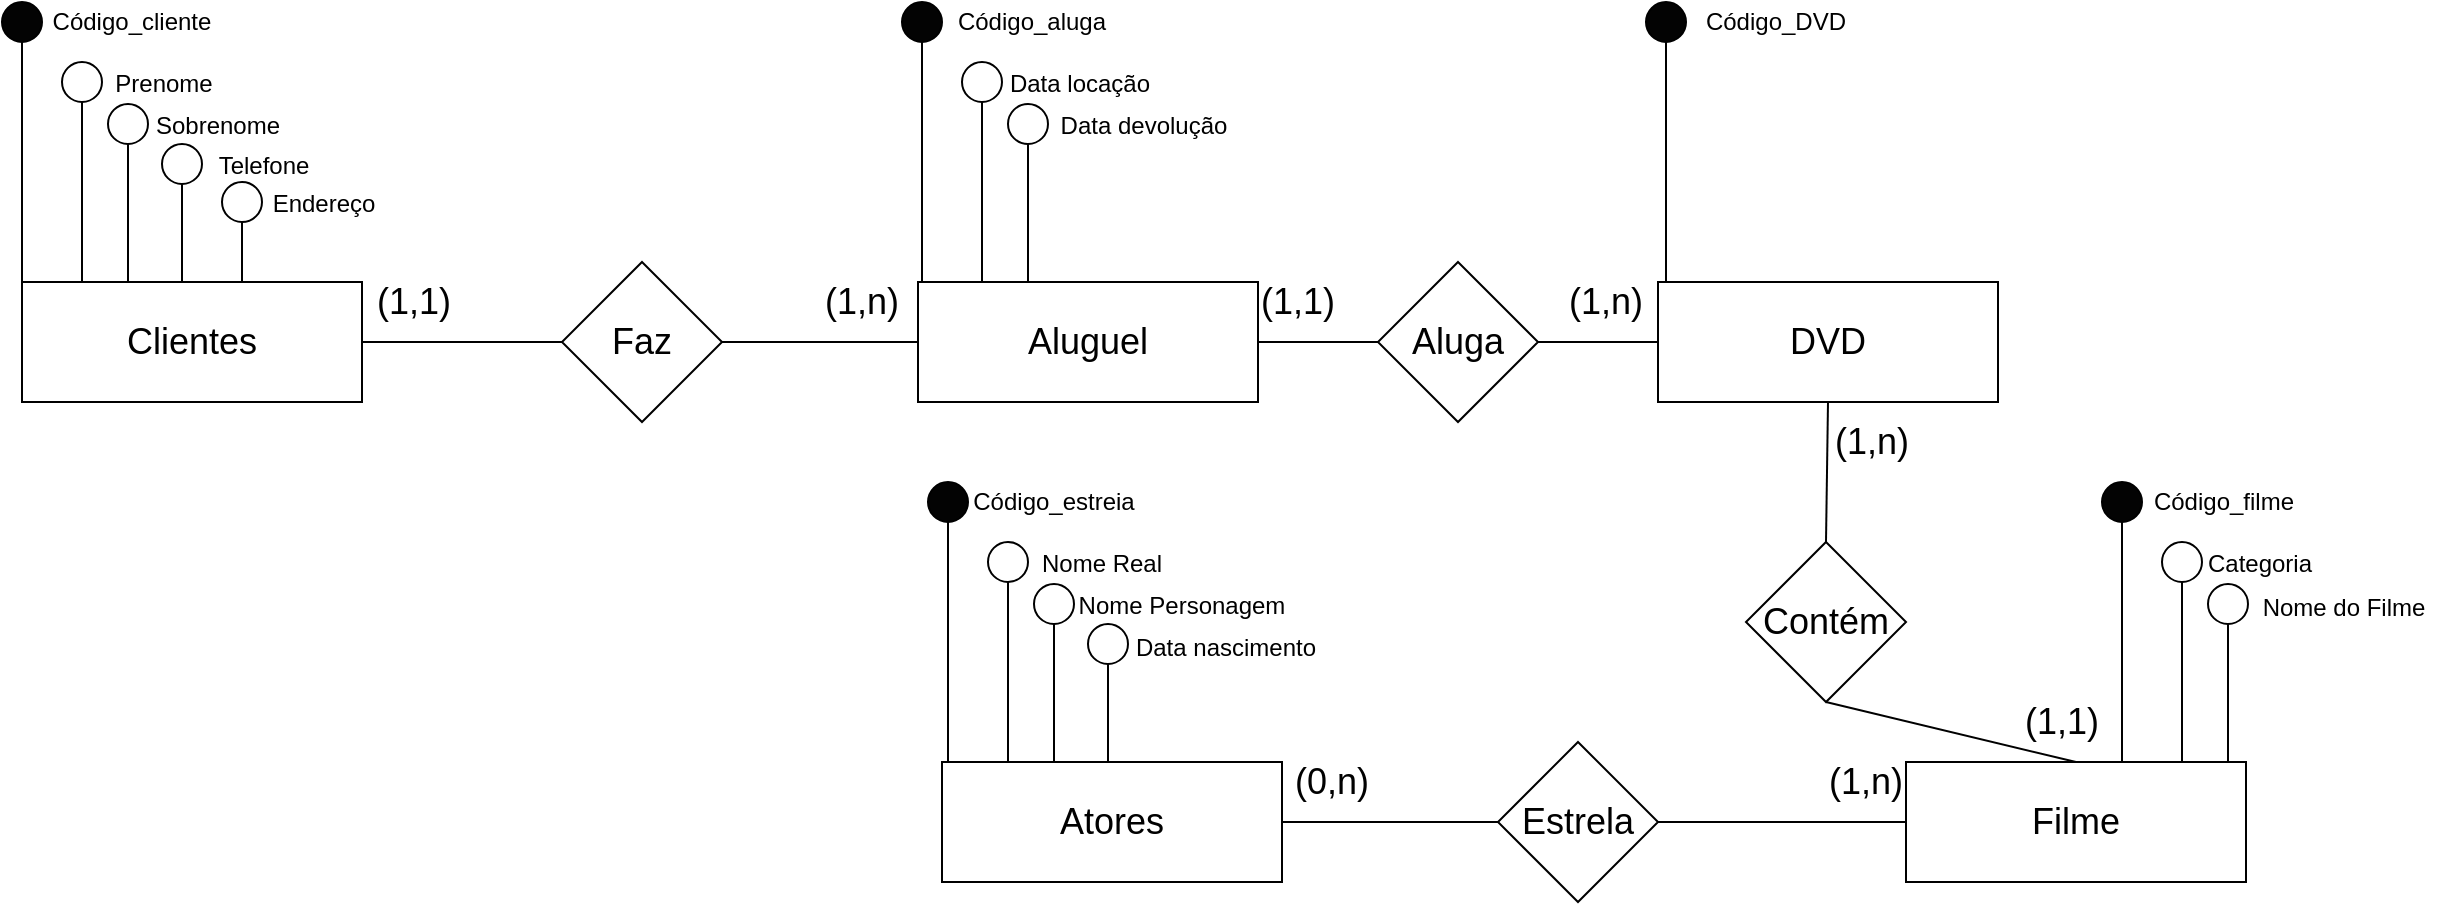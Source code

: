 <mxfile version="14.9.6" type="github">
  <diagram id="nPUzKy37fiZRvVxnJjAu" name="Page-1">
    <mxGraphModel dx="1396" dy="1891" grid="1" gridSize="10" guides="1" tooltips="1" connect="1" arrows="1" fold="1" page="1" pageScale="1" pageWidth="827" pageHeight="1169" math="0" shadow="0">
      <root>
        <mxCell id="0" />
        <mxCell id="1" parent="0" />
        <mxCell id="UCgNyJoYKYaM5vk7wW32-1" value="&lt;font style=&quot;font-size: 18px&quot;&gt;DVD&lt;/font&gt;" style="rounded=0;whiteSpace=wrap;html=1;" parent="1" vertex="1">
          <mxGeometry x="838" y="-60" width="170" height="60" as="geometry" />
        </mxCell>
        <mxCell id="UCgNyJoYKYaM5vk7wW32-2" value="&lt;font style=&quot;font-size: 18px&quot;&gt;Filme&lt;/font&gt;" style="rounded=0;whiteSpace=wrap;html=1;" parent="1" vertex="1">
          <mxGeometry x="962" y="180" width="170" height="60" as="geometry" />
        </mxCell>
        <mxCell id="UCgNyJoYKYaM5vk7wW32-4" value="&lt;font style=&quot;font-size: 18px&quot;&gt;Clientes&lt;/font&gt;" style="rounded=0;whiteSpace=wrap;html=1;" parent="1" vertex="1">
          <mxGeometry x="20" y="-60" width="170" height="60" as="geometry" />
        </mxCell>
        <mxCell id="UCgNyJoYKYaM5vk7wW32-5" value="&lt;font style=&quot;font-size: 18px&quot;&gt;Atores&lt;/font&gt;" style="rounded=0;whiteSpace=wrap;html=1;" parent="1" vertex="1">
          <mxGeometry x="480" y="180" width="170" height="60" as="geometry" />
        </mxCell>
        <mxCell id="UCgNyJoYKYaM5vk7wW32-7" value="" style="ellipse;whiteSpace=wrap;html=1;aspect=fixed;noLabel=1;fontColor=none;fillColor=#030303;" parent="1" vertex="1">
          <mxGeometry x="10" y="-200" width="20" height="20" as="geometry" />
        </mxCell>
        <mxCell id="UCgNyJoYKYaM5vk7wW32-8" value="" style="endArrow=none;html=1;exitX=0;exitY=0;exitDx=0;exitDy=0;entryX=0.5;entryY=1;entryDx=0;entryDy=0;" parent="1" source="UCgNyJoYKYaM5vk7wW32-4" target="UCgNyJoYKYaM5vk7wW32-7" edge="1">
          <mxGeometry width="50" height="50" relative="1" as="geometry">
            <mxPoint x="27" y="-130" as="sourcePoint" />
            <mxPoint x="77" y="-140" as="targetPoint" />
          </mxGeometry>
        </mxCell>
        <mxCell id="UCgNyJoYKYaM5vk7wW32-20" value="Código_cliente" style="text;html=1;strokeColor=none;fillColor=none;align=center;verticalAlign=middle;whiteSpace=wrap;rounded=0;fontSize=12;" parent="1" vertex="1">
          <mxGeometry x="20" y="-200" width="110" height="20" as="geometry" />
        </mxCell>
        <mxCell id="pUyLqFx0xx1A7PWOmCWZ-5" value="" style="ellipse;whiteSpace=wrap;html=1;aspect=fixed;noLabel=1;fontColor=none;fillColor=#FFFFFF;" vertex="1" parent="1">
          <mxGeometry x="40" y="-170" width="20" height="20" as="geometry" />
        </mxCell>
        <mxCell id="pUyLqFx0xx1A7PWOmCWZ-6" value="" style="endArrow=none;html=1;entryX=0.5;entryY=1;entryDx=0;entryDy=0;" edge="1" parent="1" target="pUyLqFx0xx1A7PWOmCWZ-5">
          <mxGeometry width="50" height="50" relative="1" as="geometry">
            <mxPoint x="50" y="-60" as="sourcePoint" />
            <mxPoint x="107" y="-110" as="targetPoint" />
          </mxGeometry>
        </mxCell>
        <mxCell id="pUyLqFx0xx1A7PWOmCWZ-8" value="Prenome" style="text;html=1;strokeColor=none;fillColor=none;align=center;verticalAlign=middle;whiteSpace=wrap;rounded=0;fontSize=12;" vertex="1" parent="1">
          <mxGeometry x="36" y="-169" width="110" height="20" as="geometry" />
        </mxCell>
        <mxCell id="pUyLqFx0xx1A7PWOmCWZ-11" value="" style="ellipse;whiteSpace=wrap;html=1;aspect=fixed;noLabel=1;fontColor=none;fillColor=#FFFFFF;" vertex="1" parent="1">
          <mxGeometry x="63" y="-149" width="20" height="20" as="geometry" />
        </mxCell>
        <mxCell id="pUyLqFx0xx1A7PWOmCWZ-12" value="" style="endArrow=none;html=1;entryX=0.5;entryY=1;entryDx=0;entryDy=0;" edge="1" parent="1" target="pUyLqFx0xx1A7PWOmCWZ-11">
          <mxGeometry width="50" height="50" relative="1" as="geometry">
            <mxPoint x="73" y="-60" as="sourcePoint" />
            <mxPoint x="130" y="-89" as="targetPoint" />
          </mxGeometry>
        </mxCell>
        <mxCell id="pUyLqFx0xx1A7PWOmCWZ-13" value="Sobrenome" style="text;html=1;strokeColor=none;fillColor=none;align=center;verticalAlign=middle;whiteSpace=wrap;rounded=0;fontSize=12;" vertex="1" parent="1">
          <mxGeometry x="63" y="-148" width="110" height="20" as="geometry" />
        </mxCell>
        <mxCell id="pUyLqFx0xx1A7PWOmCWZ-14" value="" style="ellipse;whiteSpace=wrap;html=1;aspect=fixed;noLabel=1;fontColor=none;fillColor=#FFFFFF;" vertex="1" parent="1">
          <mxGeometry x="90" y="-129" width="20" height="20" as="geometry" />
        </mxCell>
        <mxCell id="pUyLqFx0xx1A7PWOmCWZ-15" value="" style="endArrow=none;html=1;entryX=0.5;entryY=1;entryDx=0;entryDy=0;" edge="1" parent="1" target="pUyLqFx0xx1A7PWOmCWZ-14">
          <mxGeometry width="50" height="50" relative="1" as="geometry">
            <mxPoint x="100" y="-60" as="sourcePoint" />
            <mxPoint x="157" y="-69" as="targetPoint" />
          </mxGeometry>
        </mxCell>
        <mxCell id="pUyLqFx0xx1A7PWOmCWZ-16" value="Telefone" style="text;html=1;strokeColor=none;fillColor=none;align=center;verticalAlign=middle;whiteSpace=wrap;rounded=0;fontSize=12;" vertex="1" parent="1">
          <mxGeometry x="86" y="-128" width="110" height="20" as="geometry" />
        </mxCell>
        <mxCell id="pUyLqFx0xx1A7PWOmCWZ-17" value="" style="ellipse;whiteSpace=wrap;html=1;aspect=fixed;noLabel=1;fontColor=none;fillColor=#FFFFFF;" vertex="1" parent="1">
          <mxGeometry x="120" y="-110" width="20" height="20" as="geometry" />
        </mxCell>
        <mxCell id="pUyLqFx0xx1A7PWOmCWZ-18" value="" style="endArrow=none;html=1;entryX=0.5;entryY=1;entryDx=0;entryDy=0;" edge="1" parent="1" target="pUyLqFx0xx1A7PWOmCWZ-17">
          <mxGeometry width="50" height="50" relative="1" as="geometry">
            <mxPoint x="130" y="-60" as="sourcePoint" />
            <mxPoint x="187" y="-50" as="targetPoint" />
          </mxGeometry>
        </mxCell>
        <mxCell id="pUyLqFx0xx1A7PWOmCWZ-19" value="Endereço" style="text;html=1;strokeColor=none;fillColor=none;align=center;verticalAlign=middle;whiteSpace=wrap;rounded=0;fontSize=12;" vertex="1" parent="1">
          <mxGeometry x="116" y="-109" width="110" height="20" as="geometry" />
        </mxCell>
        <mxCell id="pUyLqFx0xx1A7PWOmCWZ-20" value="" style="endArrow=none;html=1;strokeColor=#FFFFFF;exitX=1;exitY=0.5;exitDx=0;exitDy=0;" edge="1" parent="1" source="UCgNyJoYKYaM5vk7wW32-4" target="pUyLqFx0xx1A7PWOmCWZ-21">
          <mxGeometry width="50" height="50" relative="1" as="geometry">
            <mxPoint x="390" y="70" as="sourcePoint" />
            <mxPoint x="300" y="-30" as="targetPoint" />
          </mxGeometry>
        </mxCell>
        <mxCell id="pUyLqFx0xx1A7PWOmCWZ-21" value="&lt;span style=&quot;font-size: 18px&quot;&gt;Faz&lt;/span&gt;" style="rhombus;whiteSpace=wrap;html=1;fillColor=#FFFFFF;gradientColor=none;" vertex="1" parent="1">
          <mxGeometry x="290" y="-70" width="80" height="80" as="geometry" />
        </mxCell>
        <mxCell id="pUyLqFx0xx1A7PWOmCWZ-22" value="&lt;font style=&quot;font-size: 18px&quot;&gt;Aluguel&lt;/font&gt;" style="rounded=0;whiteSpace=wrap;html=1;" vertex="1" parent="1">
          <mxGeometry x="468" y="-60" width="170" height="60" as="geometry" />
        </mxCell>
        <mxCell id="pUyLqFx0xx1A7PWOmCWZ-23" value="" style="endArrow=none;html=1;strokeColor=#FFFFFF;exitX=1;exitY=0.5;exitDx=0;exitDy=0;entryX=0;entryY=0.5;entryDx=0;entryDy=0;" edge="1" parent="1" source="UCgNyJoYKYaM5vk7wW32-4" target="pUyLqFx0xx1A7PWOmCWZ-21">
          <mxGeometry width="50" height="50" relative="1" as="geometry">
            <mxPoint x="390" y="60" as="sourcePoint" />
            <mxPoint x="440" y="10" as="targetPoint" />
          </mxGeometry>
        </mxCell>
        <mxCell id="pUyLqFx0xx1A7PWOmCWZ-25" value="" style="endArrow=none;html=1;strokeColor=#FFFFFF;labelBackgroundColor=none;entryX=0;entryY=0.5;entryDx=0;entryDy=0;" edge="1" parent="1" target="pUyLqFx0xx1A7PWOmCWZ-21">
          <mxGeometry width="50" height="50" relative="1" as="geometry">
            <mxPoint x="190" y="-30" as="sourcePoint" />
            <mxPoint x="440" y="10" as="targetPoint" />
          </mxGeometry>
        </mxCell>
        <mxCell id="pUyLqFx0xx1A7PWOmCWZ-27" value="" style="endArrow=none;html=1;exitX=0;exitY=0.5;exitDx=0;exitDy=0;entryX=1;entryY=0.5;entryDx=0;entryDy=0;" edge="1" parent="1" source="pUyLqFx0xx1A7PWOmCWZ-21" target="UCgNyJoYKYaM5vk7wW32-4">
          <mxGeometry width="50" height="50" relative="1" as="geometry">
            <mxPoint x="210" y="90" as="sourcePoint" />
            <mxPoint x="210" y="-30" as="targetPoint" />
          </mxGeometry>
        </mxCell>
        <mxCell id="pUyLqFx0xx1A7PWOmCWZ-28" value="" style="endArrow=none;html=1;exitX=0;exitY=0.5;exitDx=0;exitDy=0;entryX=1;entryY=0.5;entryDx=0;entryDy=0;" edge="1" parent="1" source="pUyLqFx0xx1A7PWOmCWZ-22" target="pUyLqFx0xx1A7PWOmCWZ-21">
          <mxGeometry width="50" height="50" relative="1" as="geometry">
            <mxPoint x="520" y="-30.5" as="sourcePoint" />
            <mxPoint x="400" y="-30.5" as="targetPoint" />
          </mxGeometry>
        </mxCell>
        <mxCell id="pUyLqFx0xx1A7PWOmCWZ-29" value="" style="ellipse;whiteSpace=wrap;html=1;aspect=fixed;noLabel=1;fontColor=none;fillColor=#030303;" vertex="1" parent="1">
          <mxGeometry x="460" y="-200" width="20" height="20" as="geometry" />
        </mxCell>
        <mxCell id="pUyLqFx0xx1A7PWOmCWZ-30" value="" style="endArrow=none;html=1;exitX=0;exitY=0;exitDx=0;exitDy=0;entryX=0.5;entryY=1;entryDx=0;entryDy=0;" edge="1" parent="1" target="pUyLqFx0xx1A7PWOmCWZ-29">
          <mxGeometry width="50" height="50" relative="1" as="geometry">
            <mxPoint x="470" y="-60" as="sourcePoint" />
            <mxPoint x="527" y="-140" as="targetPoint" />
          </mxGeometry>
        </mxCell>
        <mxCell id="pUyLqFx0xx1A7PWOmCWZ-31" value="Código_aluga" style="text;html=1;strokeColor=none;fillColor=none;align=center;verticalAlign=middle;whiteSpace=wrap;rounded=0;fontSize=12;" vertex="1" parent="1">
          <mxGeometry x="470" y="-200" width="110" height="20" as="geometry" />
        </mxCell>
        <mxCell id="pUyLqFx0xx1A7PWOmCWZ-32" value="" style="ellipse;whiteSpace=wrap;html=1;aspect=fixed;noLabel=1;fontColor=none;fillColor=#FFFFFF;" vertex="1" parent="1">
          <mxGeometry x="490" y="-170" width="20" height="20" as="geometry" />
        </mxCell>
        <mxCell id="pUyLqFx0xx1A7PWOmCWZ-33" value="" style="endArrow=none;html=1;entryX=0.5;entryY=1;entryDx=0;entryDy=0;" edge="1" parent="1" target="pUyLqFx0xx1A7PWOmCWZ-32">
          <mxGeometry width="50" height="50" relative="1" as="geometry">
            <mxPoint x="500" y="-60" as="sourcePoint" />
            <mxPoint x="557" y="-110" as="targetPoint" />
          </mxGeometry>
        </mxCell>
        <mxCell id="pUyLqFx0xx1A7PWOmCWZ-34" value="Data locação" style="text;html=1;strokeColor=none;fillColor=none;align=center;verticalAlign=middle;whiteSpace=wrap;rounded=0;fontSize=12;" vertex="1" parent="1">
          <mxGeometry x="494" y="-169" width="110" height="20" as="geometry" />
        </mxCell>
        <mxCell id="pUyLqFx0xx1A7PWOmCWZ-35" value="" style="ellipse;whiteSpace=wrap;html=1;aspect=fixed;noLabel=1;fontColor=none;fillColor=#FFFFFF;" vertex="1" parent="1">
          <mxGeometry x="513" y="-149" width="20" height="20" as="geometry" />
        </mxCell>
        <mxCell id="pUyLqFx0xx1A7PWOmCWZ-36" value="" style="endArrow=none;html=1;entryX=0.5;entryY=1;entryDx=0;entryDy=0;" edge="1" parent="1" target="pUyLqFx0xx1A7PWOmCWZ-35">
          <mxGeometry width="50" height="50" relative="1" as="geometry">
            <mxPoint x="523" y="-60" as="sourcePoint" />
            <mxPoint x="580" y="-89" as="targetPoint" />
          </mxGeometry>
        </mxCell>
        <mxCell id="pUyLqFx0xx1A7PWOmCWZ-37" value="Data devolução" style="text;html=1;strokeColor=none;fillColor=none;align=center;verticalAlign=middle;whiteSpace=wrap;rounded=0;fontSize=12;" vertex="1" parent="1">
          <mxGeometry x="526" y="-148" width="110" height="20" as="geometry" />
        </mxCell>
        <mxCell id="pUyLqFx0xx1A7PWOmCWZ-44" value="&lt;span style=&quot;font-size: 18px&quot;&gt;Aluga&lt;/span&gt;" style="rhombus;whiteSpace=wrap;html=1;fillColor=#FFFFFF;gradientColor=none;" vertex="1" parent="1">
          <mxGeometry x="698" y="-70" width="80" height="80" as="geometry" />
        </mxCell>
        <mxCell id="pUyLqFx0xx1A7PWOmCWZ-45" value="" style="endArrow=none;html=1;exitX=1;exitY=0.5;exitDx=0;exitDy=0;entryX=0;entryY=0.5;entryDx=0;entryDy=0;" edge="1" parent="1" source="pUyLqFx0xx1A7PWOmCWZ-22" target="pUyLqFx0xx1A7PWOmCWZ-44">
          <mxGeometry width="50" height="50" relative="1" as="geometry">
            <mxPoint x="530" y="40" as="sourcePoint" />
            <mxPoint x="410" y="40" as="targetPoint" />
          </mxGeometry>
        </mxCell>
        <mxCell id="pUyLqFx0xx1A7PWOmCWZ-47" value="" style="endArrow=none;html=1;entryX=0;entryY=0.5;entryDx=0;entryDy=0;exitX=1;exitY=0.5;exitDx=0;exitDy=0;" edge="1" parent="1" source="pUyLqFx0xx1A7PWOmCWZ-44" target="UCgNyJoYKYaM5vk7wW32-1">
          <mxGeometry width="50" height="50" relative="1" as="geometry">
            <mxPoint x="553" y="170" as="sourcePoint" />
            <mxPoint x="563" y="240" as="targetPoint" />
          </mxGeometry>
        </mxCell>
        <mxCell id="pUyLqFx0xx1A7PWOmCWZ-48" value="" style="ellipse;whiteSpace=wrap;html=1;aspect=fixed;noLabel=1;fontColor=none;fillColor=#030303;" vertex="1" parent="1">
          <mxGeometry x="832" y="-200" width="20" height="20" as="geometry" />
        </mxCell>
        <mxCell id="pUyLqFx0xx1A7PWOmCWZ-49" value="" style="endArrow=none;html=1;exitX=0;exitY=0;exitDx=0;exitDy=0;entryX=0.5;entryY=1;entryDx=0;entryDy=0;" edge="1" parent="1" target="pUyLqFx0xx1A7PWOmCWZ-48">
          <mxGeometry width="50" height="50" relative="1" as="geometry">
            <mxPoint x="842" y="-60" as="sourcePoint" />
            <mxPoint x="899" y="-140" as="targetPoint" />
          </mxGeometry>
        </mxCell>
        <mxCell id="pUyLqFx0xx1A7PWOmCWZ-50" value="Código_DVD" style="text;html=1;strokeColor=none;fillColor=none;align=center;verticalAlign=middle;whiteSpace=wrap;rounded=0;fontSize=12;" vertex="1" parent="1">
          <mxGeometry x="842" y="-200" width="110" height="20" as="geometry" />
        </mxCell>
        <mxCell id="pUyLqFx0xx1A7PWOmCWZ-57" value="&lt;span style=&quot;font-size: 18px&quot;&gt;Contém&lt;/span&gt;" style="rhombus;whiteSpace=wrap;html=1;fillColor=#FFFFFF;gradientColor=none;" vertex="1" parent="1">
          <mxGeometry x="882" y="70" width="80" height="80" as="geometry" />
        </mxCell>
        <mxCell id="pUyLqFx0xx1A7PWOmCWZ-58" value="" style="endArrow=none;html=1;exitX=0.5;exitY=1;exitDx=0;exitDy=0;entryX=0.5;entryY=0;entryDx=0;entryDy=0;" edge="1" parent="1" source="UCgNyJoYKYaM5vk7wW32-1" target="pUyLqFx0xx1A7PWOmCWZ-57">
          <mxGeometry width="50" height="50" relative="1" as="geometry">
            <mxPoint x="631" y="130" as="sourcePoint" />
            <mxPoint x="533" y="130" as="targetPoint" />
          </mxGeometry>
        </mxCell>
        <mxCell id="pUyLqFx0xx1A7PWOmCWZ-59" value="" style="endArrow=none;html=1;exitX=0.5;exitY=1;exitDx=0;exitDy=0;entryX=0.5;entryY=0;entryDx=0;entryDy=0;" edge="1" parent="1" source="pUyLqFx0xx1A7PWOmCWZ-57" target="UCgNyJoYKYaM5vk7wW32-2">
          <mxGeometry width="50" height="50" relative="1" as="geometry">
            <mxPoint x="933" y="30" as="sourcePoint" />
            <mxPoint x="932" y="70" as="targetPoint" />
          </mxGeometry>
        </mxCell>
        <mxCell id="pUyLqFx0xx1A7PWOmCWZ-60" value="" style="ellipse;whiteSpace=wrap;html=1;aspect=fixed;noLabel=1;fontColor=none;fillColor=#030303;" vertex="1" parent="1">
          <mxGeometry x="1060" y="40" width="20" height="20" as="geometry" />
        </mxCell>
        <mxCell id="pUyLqFx0xx1A7PWOmCWZ-61" value="" style="endArrow=none;html=1;exitX=0;exitY=0;exitDx=0;exitDy=0;entryX=0.5;entryY=1;entryDx=0;entryDy=0;" edge="1" parent="1" target="pUyLqFx0xx1A7PWOmCWZ-60">
          <mxGeometry width="50" height="50" relative="1" as="geometry">
            <mxPoint x="1070" y="180" as="sourcePoint" />
            <mxPoint x="1127" y="100" as="targetPoint" />
          </mxGeometry>
        </mxCell>
        <mxCell id="pUyLqFx0xx1A7PWOmCWZ-62" value="Código_filme" style="text;html=1;strokeColor=none;fillColor=none;align=center;verticalAlign=middle;whiteSpace=wrap;rounded=0;fontSize=12;" vertex="1" parent="1">
          <mxGeometry x="1066" y="40" width="110" height="20" as="geometry" />
        </mxCell>
        <mxCell id="pUyLqFx0xx1A7PWOmCWZ-63" value="" style="ellipse;whiteSpace=wrap;html=1;aspect=fixed;noLabel=1;fontColor=none;fillColor=#FFFFFF;" vertex="1" parent="1">
          <mxGeometry x="1090" y="70" width="20" height="20" as="geometry" />
        </mxCell>
        <mxCell id="pUyLqFx0xx1A7PWOmCWZ-64" value="" style="endArrow=none;html=1;entryX=0.5;entryY=1;entryDx=0;entryDy=0;" edge="1" parent="1" target="pUyLqFx0xx1A7PWOmCWZ-63">
          <mxGeometry width="50" height="50" relative="1" as="geometry">
            <mxPoint x="1100" y="180" as="sourcePoint" />
            <mxPoint x="1157" y="130" as="targetPoint" />
          </mxGeometry>
        </mxCell>
        <mxCell id="pUyLqFx0xx1A7PWOmCWZ-65" value="Categoria" style="text;html=1;strokeColor=none;fillColor=none;align=center;verticalAlign=middle;whiteSpace=wrap;rounded=0;fontSize=12;" vertex="1" parent="1">
          <mxGeometry x="1084" y="71" width="110" height="20" as="geometry" />
        </mxCell>
        <mxCell id="pUyLqFx0xx1A7PWOmCWZ-66" value="" style="ellipse;whiteSpace=wrap;html=1;aspect=fixed;noLabel=1;fontColor=none;fillColor=#FFFFFF;" vertex="1" parent="1">
          <mxGeometry x="1113" y="91" width="20" height="20" as="geometry" />
        </mxCell>
        <mxCell id="pUyLqFx0xx1A7PWOmCWZ-67" value="" style="endArrow=none;html=1;entryX=0.5;entryY=1;entryDx=0;entryDy=0;" edge="1" parent="1" target="pUyLqFx0xx1A7PWOmCWZ-66">
          <mxGeometry width="50" height="50" relative="1" as="geometry">
            <mxPoint x="1123" y="180" as="sourcePoint" />
            <mxPoint x="1180" y="151" as="targetPoint" />
          </mxGeometry>
        </mxCell>
        <mxCell id="pUyLqFx0xx1A7PWOmCWZ-68" value="Nome do Filme" style="text;html=1;strokeColor=none;fillColor=none;align=center;verticalAlign=middle;whiteSpace=wrap;rounded=0;fontSize=12;" vertex="1" parent="1">
          <mxGeometry x="1126" y="93" width="110" height="20" as="geometry" />
        </mxCell>
        <mxCell id="pUyLqFx0xx1A7PWOmCWZ-69" value="&lt;span style=&quot;font-size: 18px&quot;&gt;Estrela&lt;/span&gt;" style="rhombus;whiteSpace=wrap;html=1;fillColor=#FFFFFF;gradientColor=none;" vertex="1" parent="1">
          <mxGeometry x="758" y="170" width="80" height="80" as="geometry" />
        </mxCell>
        <mxCell id="pUyLqFx0xx1A7PWOmCWZ-70" value="" style="endArrow=none;html=1;exitX=1;exitY=0.5;exitDx=0;exitDy=0;entryX=0;entryY=0.5;entryDx=0;entryDy=0;" edge="1" parent="1" target="pUyLqFx0xx1A7PWOmCWZ-69" source="UCgNyJoYKYaM5vk7wW32-5">
          <mxGeometry width="50" height="50" relative="1" as="geometry">
            <mxPoint x="698" y="220" as="sourcePoint" />
            <mxPoint x="470" y="290" as="targetPoint" />
          </mxGeometry>
        </mxCell>
        <mxCell id="pUyLqFx0xx1A7PWOmCWZ-71" value="" style="endArrow=none;html=1;entryX=0;entryY=0.5;entryDx=0;entryDy=0;exitX=1;exitY=0.5;exitDx=0;exitDy=0;" edge="1" parent="1" source="pUyLqFx0xx1A7PWOmCWZ-69" target="UCgNyJoYKYaM5vk7wW32-2">
          <mxGeometry width="50" height="50" relative="1" as="geometry">
            <mxPoint x="613" y="420" as="sourcePoint" />
            <mxPoint x="898" y="220" as="targetPoint" />
          </mxGeometry>
        </mxCell>
        <mxCell id="pUyLqFx0xx1A7PWOmCWZ-72" value="" style="ellipse;whiteSpace=wrap;html=1;aspect=fixed;noLabel=1;fontColor=none;fillColor=#030303;" vertex="1" parent="1">
          <mxGeometry x="473" y="40" width="20" height="20" as="geometry" />
        </mxCell>
        <mxCell id="pUyLqFx0xx1A7PWOmCWZ-73" value="" style="endArrow=none;html=1;exitX=0;exitY=0;exitDx=0;exitDy=0;entryX=0.5;entryY=1;entryDx=0;entryDy=0;" edge="1" parent="1" target="pUyLqFx0xx1A7PWOmCWZ-72">
          <mxGeometry width="50" height="50" relative="1" as="geometry">
            <mxPoint x="483" y="180" as="sourcePoint" />
            <mxPoint x="540" y="100" as="targetPoint" />
          </mxGeometry>
        </mxCell>
        <mxCell id="pUyLqFx0xx1A7PWOmCWZ-74" value="Código_estreia" style="text;html=1;strokeColor=none;fillColor=none;align=center;verticalAlign=middle;whiteSpace=wrap;rounded=0;fontSize=12;" vertex="1" parent="1">
          <mxGeometry x="481" y="40" width="110" height="20" as="geometry" />
        </mxCell>
        <mxCell id="pUyLqFx0xx1A7PWOmCWZ-75" value="" style="ellipse;whiteSpace=wrap;html=1;aspect=fixed;noLabel=1;fontColor=none;fillColor=#FFFFFF;" vertex="1" parent="1">
          <mxGeometry x="503" y="70" width="20" height="20" as="geometry" />
        </mxCell>
        <mxCell id="pUyLqFx0xx1A7PWOmCWZ-76" value="" style="endArrow=none;html=1;entryX=0.5;entryY=1;entryDx=0;entryDy=0;" edge="1" parent="1" target="pUyLqFx0xx1A7PWOmCWZ-75">
          <mxGeometry width="50" height="50" relative="1" as="geometry">
            <mxPoint x="513" y="180" as="sourcePoint" />
            <mxPoint x="570" y="130" as="targetPoint" />
          </mxGeometry>
        </mxCell>
        <mxCell id="pUyLqFx0xx1A7PWOmCWZ-77" value="Nome Real" style="text;html=1;strokeColor=none;fillColor=none;align=center;verticalAlign=middle;whiteSpace=wrap;rounded=0;fontSize=12;" vertex="1" parent="1">
          <mxGeometry x="505" y="71" width="110" height="20" as="geometry" />
        </mxCell>
        <mxCell id="pUyLqFx0xx1A7PWOmCWZ-78" value="" style="ellipse;whiteSpace=wrap;html=1;aspect=fixed;noLabel=1;fontColor=none;fillColor=#FFFFFF;" vertex="1" parent="1">
          <mxGeometry x="526" y="91" width="20" height="20" as="geometry" />
        </mxCell>
        <mxCell id="pUyLqFx0xx1A7PWOmCWZ-79" value="" style="endArrow=none;html=1;entryX=0.5;entryY=1;entryDx=0;entryDy=0;" edge="1" parent="1" target="pUyLqFx0xx1A7PWOmCWZ-78">
          <mxGeometry width="50" height="50" relative="1" as="geometry">
            <mxPoint x="536.0" y="180" as="sourcePoint" />
            <mxPoint x="593" y="151" as="targetPoint" />
          </mxGeometry>
        </mxCell>
        <mxCell id="pUyLqFx0xx1A7PWOmCWZ-80" value="Nome Personagem" style="text;html=1;strokeColor=none;fillColor=none;align=center;verticalAlign=middle;whiteSpace=wrap;rounded=0;fontSize=12;" vertex="1" parent="1">
          <mxGeometry x="545" y="92" width="110" height="20" as="geometry" />
        </mxCell>
        <mxCell id="pUyLqFx0xx1A7PWOmCWZ-81" value="" style="ellipse;whiteSpace=wrap;html=1;aspect=fixed;noLabel=1;fontColor=none;fillColor=#FFFFFF;" vertex="1" parent="1">
          <mxGeometry x="553" y="111" width="20" height="20" as="geometry" />
        </mxCell>
        <mxCell id="pUyLqFx0xx1A7PWOmCWZ-82" value="" style="endArrow=none;html=1;entryX=0.5;entryY=1;entryDx=0;entryDy=0;" edge="1" parent="1" target="pUyLqFx0xx1A7PWOmCWZ-81">
          <mxGeometry width="50" height="50" relative="1" as="geometry">
            <mxPoint x="563" y="180" as="sourcePoint" />
            <mxPoint x="620" y="171" as="targetPoint" />
          </mxGeometry>
        </mxCell>
        <mxCell id="pUyLqFx0xx1A7PWOmCWZ-83" value="Data nascimento" style="text;html=1;strokeColor=none;fillColor=none;align=center;verticalAlign=middle;whiteSpace=wrap;rounded=0;fontSize=12;" vertex="1" parent="1">
          <mxGeometry x="567" y="113" width="110" height="20" as="geometry" />
        </mxCell>
        <mxCell id="pUyLqFx0xx1A7PWOmCWZ-87" value="(1,n)" style="text;html=1;strokeColor=none;fillColor=none;align=center;verticalAlign=middle;whiteSpace=wrap;rounded=0;fontSize=18;" vertex="1" parent="1">
          <mxGeometry x="420" y="-60" width="40" height="20" as="geometry" />
        </mxCell>
        <mxCell id="pUyLqFx0xx1A7PWOmCWZ-88" value="(1,1)" style="text;html=1;strokeColor=none;fillColor=none;align=center;verticalAlign=middle;whiteSpace=wrap;rounded=0;fontSize=18;" vertex="1" parent="1">
          <mxGeometry x="196" y="-60" width="40" height="20" as="geometry" />
        </mxCell>
        <mxCell id="pUyLqFx0xx1A7PWOmCWZ-89" value="(1,1)" style="text;html=1;strokeColor=none;fillColor=none;align=center;verticalAlign=middle;whiteSpace=wrap;rounded=0;fontSize=18;" vertex="1" parent="1">
          <mxGeometry x="1020" y="150" width="40" height="20" as="geometry" />
        </mxCell>
        <mxCell id="pUyLqFx0xx1A7PWOmCWZ-90" value="(1,n)" style="text;html=1;strokeColor=none;fillColor=none;align=center;verticalAlign=middle;whiteSpace=wrap;rounded=0;fontSize=18;" vertex="1" parent="1">
          <mxGeometry x="925" y="10" width="40" height="20" as="geometry" />
        </mxCell>
        <mxCell id="pUyLqFx0xx1A7PWOmCWZ-91" value="(1,n)" style="text;html=1;strokeColor=none;fillColor=none;align=center;verticalAlign=middle;whiteSpace=wrap;rounded=0;fontSize=18;" vertex="1" parent="1">
          <mxGeometry x="792" y="-60" width="40" height="20" as="geometry" />
        </mxCell>
        <mxCell id="pUyLqFx0xx1A7PWOmCWZ-92" value="(1,1)" style="text;html=1;strokeColor=none;fillColor=none;align=center;verticalAlign=middle;whiteSpace=wrap;rounded=0;fontSize=18;" vertex="1" parent="1">
          <mxGeometry x="638" y="-60" width="40" height="20" as="geometry" />
        </mxCell>
        <mxCell id="pUyLqFx0xx1A7PWOmCWZ-93" value="(0,n)" style="text;html=1;strokeColor=none;fillColor=none;align=center;verticalAlign=middle;whiteSpace=wrap;rounded=0;fontSize=18;" vertex="1" parent="1">
          <mxGeometry x="655" y="180" width="40" height="20" as="geometry" />
        </mxCell>
        <mxCell id="pUyLqFx0xx1A7PWOmCWZ-94" value="(1,n)" style="text;html=1;strokeColor=none;fillColor=none;align=center;verticalAlign=middle;whiteSpace=wrap;rounded=0;fontSize=18;" vertex="1" parent="1">
          <mxGeometry x="922" y="180" width="40" height="20" as="geometry" />
        </mxCell>
      </root>
    </mxGraphModel>
  </diagram>
</mxfile>

